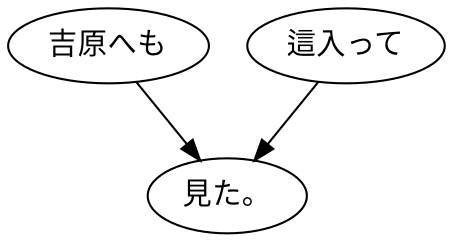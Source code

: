 digraph graph7057 {
	node0 [label="吉原へも"];
	node1 [label="這入って"];
	node2 [label="見た。"];
	node0 -> node2;
	node1 -> node2;
}
